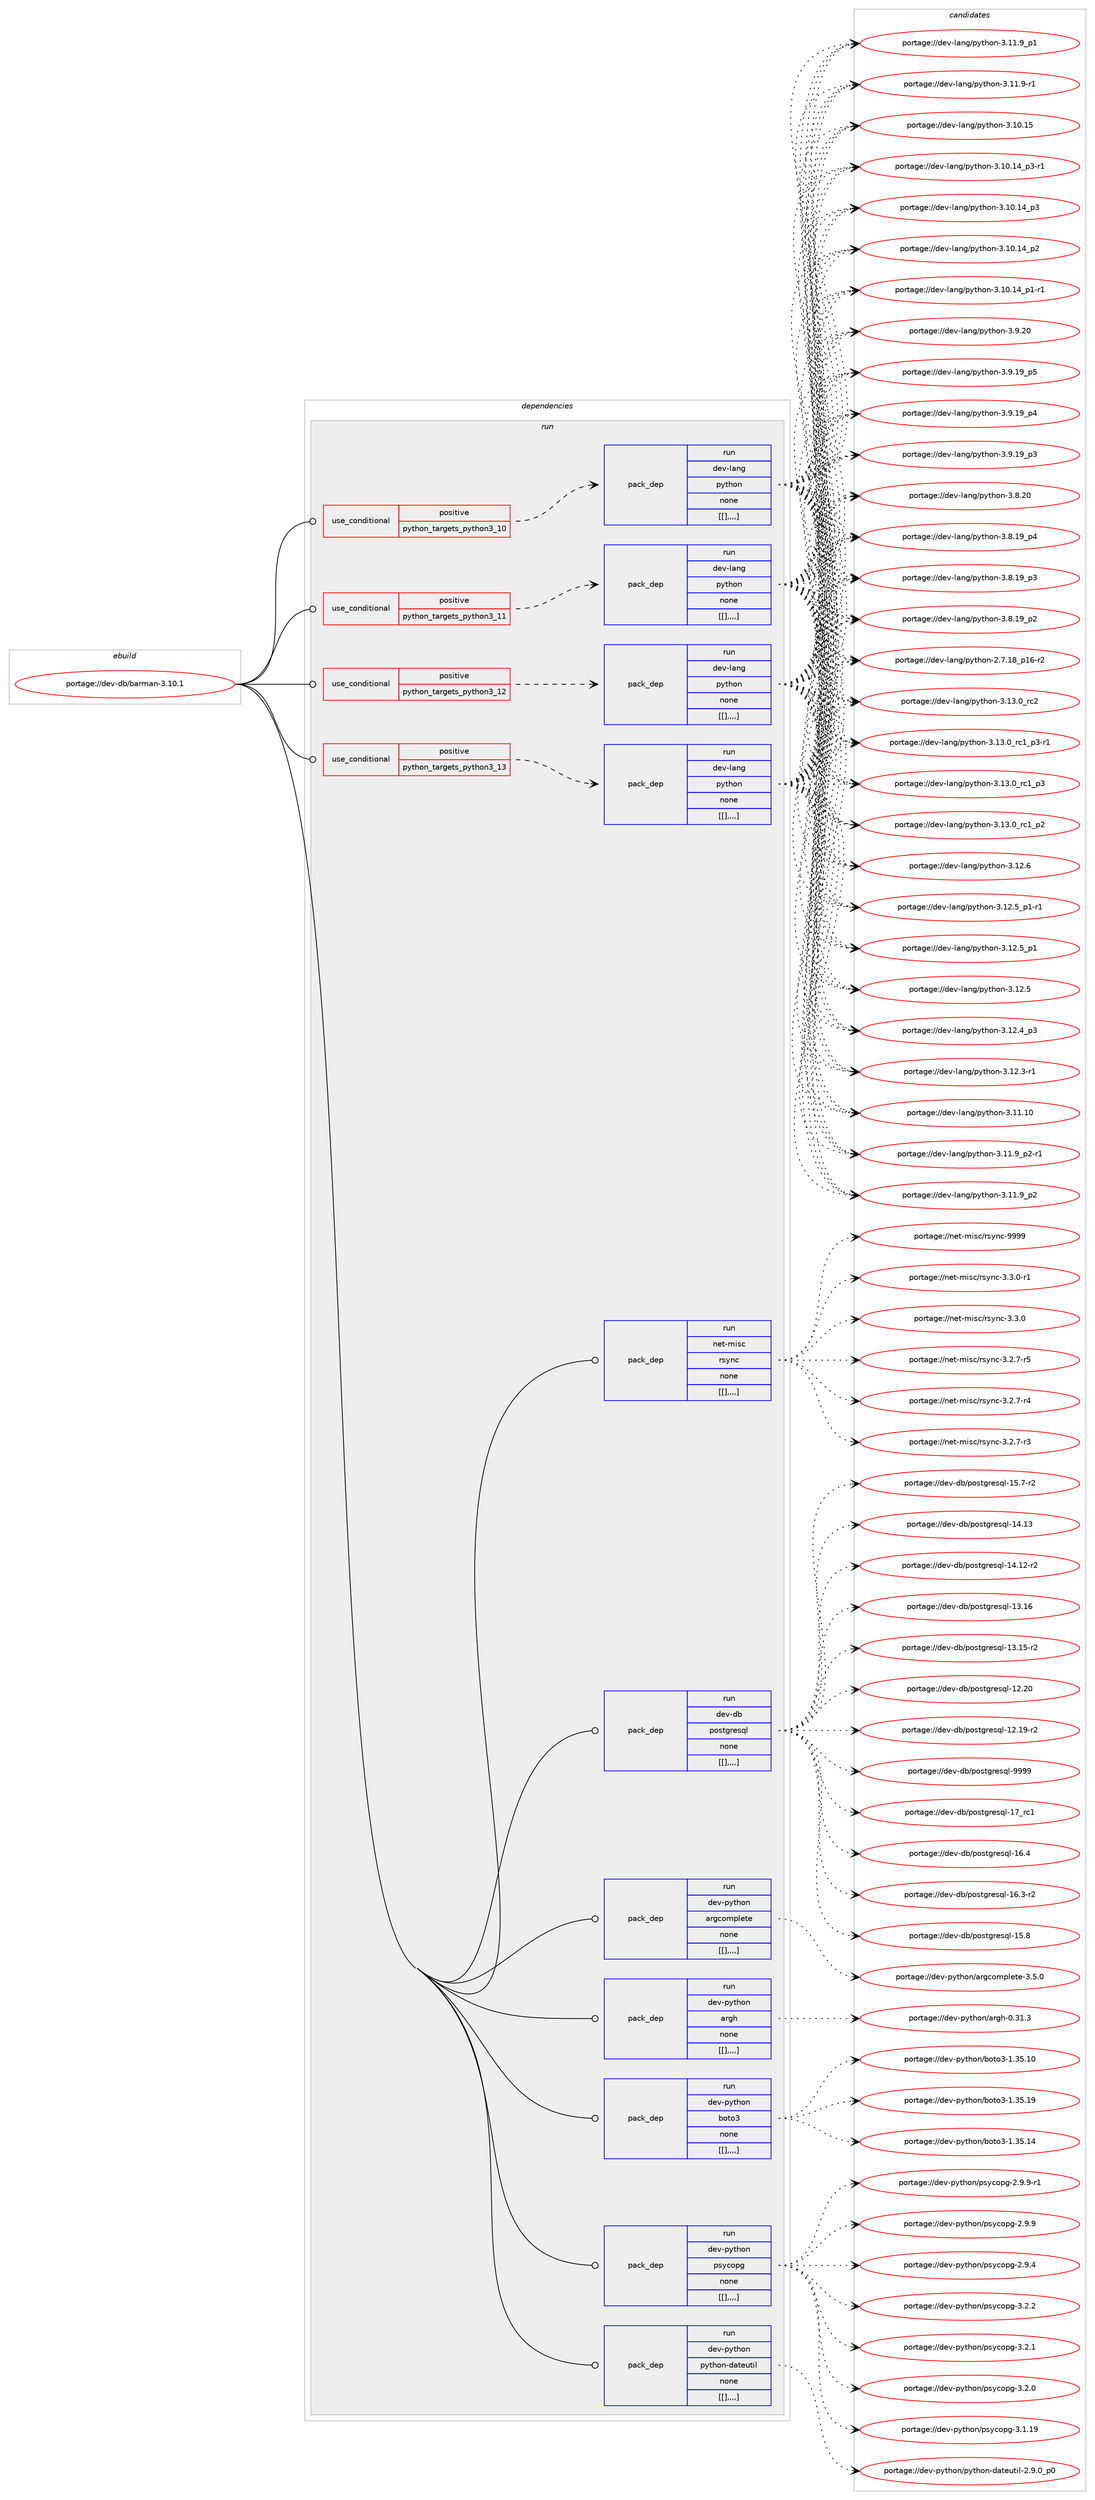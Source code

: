 digraph prolog {

# *************
# Graph options
# *************

newrank=true;
concentrate=true;
compound=true;
graph [rankdir=LR,fontname=Helvetica,fontsize=10,ranksep=1.5];#, ranksep=2.5, nodesep=0.2];
edge  [arrowhead=vee];
node  [fontname=Helvetica,fontsize=10];

# **********
# The ebuild
# **********

subgraph cluster_leftcol {
color=gray;
label=<<i>ebuild</i>>;
id [label="portage://dev-db/barman-3.10.1", color=red, width=4, href="../dev-db/barman-3.10.1.svg"];
}

# ****************
# The dependencies
# ****************

subgraph cluster_midcol {
color=gray;
label=<<i>dependencies</i>>;
subgraph cluster_compile {
fillcolor="#eeeeee";
style=filled;
label=<<i>compile</i>>;
}
subgraph cluster_compileandrun {
fillcolor="#eeeeee";
style=filled;
label=<<i>compile and run</i>>;
}
subgraph cluster_run {
fillcolor="#eeeeee";
style=filled;
label=<<i>run</i>>;
subgraph cond17174 {
dependency65631 [label=<<TABLE BORDER="0" CELLBORDER="1" CELLSPACING="0" CELLPADDING="4"><TR><TD ROWSPAN="3" CELLPADDING="10">use_conditional</TD></TR><TR><TD>positive</TD></TR><TR><TD>python_targets_python3_10</TD></TR></TABLE>>, shape=none, color=red];
subgraph pack47535 {
dependency65632 [label=<<TABLE BORDER="0" CELLBORDER="1" CELLSPACING="0" CELLPADDING="4" WIDTH="220"><TR><TD ROWSPAN="6" CELLPADDING="30">pack_dep</TD></TR><TR><TD WIDTH="110">run</TD></TR><TR><TD>dev-lang</TD></TR><TR><TD>python</TD></TR><TR><TD>none</TD></TR><TR><TD>[[],,,,]</TD></TR></TABLE>>, shape=none, color=blue];
}
dependency65631:e -> dependency65632:w [weight=20,style="dashed",arrowhead="vee"];
}
id:e -> dependency65631:w [weight=20,style="solid",arrowhead="odot"];
subgraph cond17175 {
dependency65633 [label=<<TABLE BORDER="0" CELLBORDER="1" CELLSPACING="0" CELLPADDING="4"><TR><TD ROWSPAN="3" CELLPADDING="10">use_conditional</TD></TR><TR><TD>positive</TD></TR><TR><TD>python_targets_python3_11</TD></TR></TABLE>>, shape=none, color=red];
subgraph pack47536 {
dependency65634 [label=<<TABLE BORDER="0" CELLBORDER="1" CELLSPACING="0" CELLPADDING="4" WIDTH="220"><TR><TD ROWSPAN="6" CELLPADDING="30">pack_dep</TD></TR><TR><TD WIDTH="110">run</TD></TR><TR><TD>dev-lang</TD></TR><TR><TD>python</TD></TR><TR><TD>none</TD></TR><TR><TD>[[],,,,]</TD></TR></TABLE>>, shape=none, color=blue];
}
dependency65633:e -> dependency65634:w [weight=20,style="dashed",arrowhead="vee"];
}
id:e -> dependency65633:w [weight=20,style="solid",arrowhead="odot"];
subgraph cond17176 {
dependency65635 [label=<<TABLE BORDER="0" CELLBORDER="1" CELLSPACING="0" CELLPADDING="4"><TR><TD ROWSPAN="3" CELLPADDING="10">use_conditional</TD></TR><TR><TD>positive</TD></TR><TR><TD>python_targets_python3_12</TD></TR></TABLE>>, shape=none, color=red];
subgraph pack47537 {
dependency65636 [label=<<TABLE BORDER="0" CELLBORDER="1" CELLSPACING="0" CELLPADDING="4" WIDTH="220"><TR><TD ROWSPAN="6" CELLPADDING="30">pack_dep</TD></TR><TR><TD WIDTH="110">run</TD></TR><TR><TD>dev-lang</TD></TR><TR><TD>python</TD></TR><TR><TD>none</TD></TR><TR><TD>[[],,,,]</TD></TR></TABLE>>, shape=none, color=blue];
}
dependency65635:e -> dependency65636:w [weight=20,style="dashed",arrowhead="vee"];
}
id:e -> dependency65635:w [weight=20,style="solid",arrowhead="odot"];
subgraph cond17177 {
dependency65637 [label=<<TABLE BORDER="0" CELLBORDER="1" CELLSPACING="0" CELLPADDING="4"><TR><TD ROWSPAN="3" CELLPADDING="10">use_conditional</TD></TR><TR><TD>positive</TD></TR><TR><TD>python_targets_python3_13</TD></TR></TABLE>>, shape=none, color=red];
subgraph pack47538 {
dependency65638 [label=<<TABLE BORDER="0" CELLBORDER="1" CELLSPACING="0" CELLPADDING="4" WIDTH="220"><TR><TD ROWSPAN="6" CELLPADDING="30">pack_dep</TD></TR><TR><TD WIDTH="110">run</TD></TR><TR><TD>dev-lang</TD></TR><TR><TD>python</TD></TR><TR><TD>none</TD></TR><TR><TD>[[],,,,]</TD></TR></TABLE>>, shape=none, color=blue];
}
dependency65637:e -> dependency65638:w [weight=20,style="dashed",arrowhead="vee"];
}
id:e -> dependency65637:w [weight=20,style="solid",arrowhead="odot"];
subgraph pack47539 {
dependency65639 [label=<<TABLE BORDER="0" CELLBORDER="1" CELLSPACING="0" CELLPADDING="4" WIDTH="220"><TR><TD ROWSPAN="6" CELLPADDING="30">pack_dep</TD></TR><TR><TD WIDTH="110">run</TD></TR><TR><TD>dev-db</TD></TR><TR><TD>postgresql</TD></TR><TR><TD>none</TD></TR><TR><TD>[[],,,,]</TD></TR></TABLE>>, shape=none, color=blue];
}
id:e -> dependency65639:w [weight=20,style="solid",arrowhead="odot"];
subgraph pack47540 {
dependency65640 [label=<<TABLE BORDER="0" CELLBORDER="1" CELLSPACING="0" CELLPADDING="4" WIDTH="220"><TR><TD ROWSPAN="6" CELLPADDING="30">pack_dep</TD></TR><TR><TD WIDTH="110">run</TD></TR><TR><TD>dev-python</TD></TR><TR><TD>argcomplete</TD></TR><TR><TD>none</TD></TR><TR><TD>[[],,,,]</TD></TR></TABLE>>, shape=none, color=blue];
}
id:e -> dependency65640:w [weight=20,style="solid",arrowhead="odot"];
subgraph pack47541 {
dependency65641 [label=<<TABLE BORDER="0" CELLBORDER="1" CELLSPACING="0" CELLPADDING="4" WIDTH="220"><TR><TD ROWSPAN="6" CELLPADDING="30">pack_dep</TD></TR><TR><TD WIDTH="110">run</TD></TR><TR><TD>dev-python</TD></TR><TR><TD>argh</TD></TR><TR><TD>none</TD></TR><TR><TD>[[],,,,]</TD></TR></TABLE>>, shape=none, color=blue];
}
id:e -> dependency65641:w [weight=20,style="solid",arrowhead="odot"];
subgraph pack47542 {
dependency65642 [label=<<TABLE BORDER="0" CELLBORDER="1" CELLSPACING="0" CELLPADDING="4" WIDTH="220"><TR><TD ROWSPAN="6" CELLPADDING="30">pack_dep</TD></TR><TR><TD WIDTH="110">run</TD></TR><TR><TD>dev-python</TD></TR><TR><TD>boto3</TD></TR><TR><TD>none</TD></TR><TR><TD>[[],,,,]</TD></TR></TABLE>>, shape=none, color=blue];
}
id:e -> dependency65642:w [weight=20,style="solid",arrowhead="odot"];
subgraph pack47543 {
dependency65643 [label=<<TABLE BORDER="0" CELLBORDER="1" CELLSPACING="0" CELLPADDING="4" WIDTH="220"><TR><TD ROWSPAN="6" CELLPADDING="30">pack_dep</TD></TR><TR><TD WIDTH="110">run</TD></TR><TR><TD>dev-python</TD></TR><TR><TD>psycopg</TD></TR><TR><TD>none</TD></TR><TR><TD>[[],,,,]</TD></TR></TABLE>>, shape=none, color=blue];
}
id:e -> dependency65643:w [weight=20,style="solid",arrowhead="odot"];
subgraph pack47544 {
dependency65644 [label=<<TABLE BORDER="0" CELLBORDER="1" CELLSPACING="0" CELLPADDING="4" WIDTH="220"><TR><TD ROWSPAN="6" CELLPADDING="30">pack_dep</TD></TR><TR><TD WIDTH="110">run</TD></TR><TR><TD>dev-python</TD></TR><TR><TD>python-dateutil</TD></TR><TR><TD>none</TD></TR><TR><TD>[[],,,,]</TD></TR></TABLE>>, shape=none, color=blue];
}
id:e -> dependency65644:w [weight=20,style="solid",arrowhead="odot"];
subgraph pack47545 {
dependency65645 [label=<<TABLE BORDER="0" CELLBORDER="1" CELLSPACING="0" CELLPADDING="4" WIDTH="220"><TR><TD ROWSPAN="6" CELLPADDING="30">pack_dep</TD></TR><TR><TD WIDTH="110">run</TD></TR><TR><TD>net-misc</TD></TR><TR><TD>rsync</TD></TR><TR><TD>none</TD></TR><TR><TD>[[],,,,]</TD></TR></TABLE>>, shape=none, color=blue];
}
id:e -> dependency65645:w [weight=20,style="solid",arrowhead="odot"];
}
}

# **************
# The candidates
# **************

subgraph cluster_choices {
rank=same;
color=gray;
label=<<i>candidates</i>>;

subgraph choice47535 {
color=black;
nodesep=1;
choice10010111845108971101034711212111610411111045514649514648951149950 [label="portage://dev-lang/python-3.13.0_rc2", color=red, width=4,href="../dev-lang/python-3.13.0_rc2.svg"];
choice1001011184510897110103471121211161041111104551464951464895114994995112514511449 [label="portage://dev-lang/python-3.13.0_rc1_p3-r1", color=red, width=4,href="../dev-lang/python-3.13.0_rc1_p3-r1.svg"];
choice100101118451089711010347112121116104111110455146495146489511499499511251 [label="portage://dev-lang/python-3.13.0_rc1_p3", color=red, width=4,href="../dev-lang/python-3.13.0_rc1_p3.svg"];
choice100101118451089711010347112121116104111110455146495146489511499499511250 [label="portage://dev-lang/python-3.13.0_rc1_p2", color=red, width=4,href="../dev-lang/python-3.13.0_rc1_p2.svg"];
choice10010111845108971101034711212111610411111045514649504654 [label="portage://dev-lang/python-3.12.6", color=red, width=4,href="../dev-lang/python-3.12.6.svg"];
choice1001011184510897110103471121211161041111104551464950465395112494511449 [label="portage://dev-lang/python-3.12.5_p1-r1", color=red, width=4,href="../dev-lang/python-3.12.5_p1-r1.svg"];
choice100101118451089711010347112121116104111110455146495046539511249 [label="portage://dev-lang/python-3.12.5_p1", color=red, width=4,href="../dev-lang/python-3.12.5_p1.svg"];
choice10010111845108971101034711212111610411111045514649504653 [label="portage://dev-lang/python-3.12.5", color=red, width=4,href="../dev-lang/python-3.12.5.svg"];
choice100101118451089711010347112121116104111110455146495046529511251 [label="portage://dev-lang/python-3.12.4_p3", color=red, width=4,href="../dev-lang/python-3.12.4_p3.svg"];
choice100101118451089711010347112121116104111110455146495046514511449 [label="portage://dev-lang/python-3.12.3-r1", color=red, width=4,href="../dev-lang/python-3.12.3-r1.svg"];
choice1001011184510897110103471121211161041111104551464949464948 [label="portage://dev-lang/python-3.11.10", color=red, width=4,href="../dev-lang/python-3.11.10.svg"];
choice1001011184510897110103471121211161041111104551464949465795112504511449 [label="portage://dev-lang/python-3.11.9_p2-r1", color=red, width=4,href="../dev-lang/python-3.11.9_p2-r1.svg"];
choice100101118451089711010347112121116104111110455146494946579511250 [label="portage://dev-lang/python-3.11.9_p2", color=red, width=4,href="../dev-lang/python-3.11.9_p2.svg"];
choice100101118451089711010347112121116104111110455146494946579511249 [label="portage://dev-lang/python-3.11.9_p1", color=red, width=4,href="../dev-lang/python-3.11.9_p1.svg"];
choice100101118451089711010347112121116104111110455146494946574511449 [label="portage://dev-lang/python-3.11.9-r1", color=red, width=4,href="../dev-lang/python-3.11.9-r1.svg"];
choice1001011184510897110103471121211161041111104551464948464953 [label="portage://dev-lang/python-3.10.15", color=red, width=4,href="../dev-lang/python-3.10.15.svg"];
choice100101118451089711010347112121116104111110455146494846495295112514511449 [label="portage://dev-lang/python-3.10.14_p3-r1", color=red, width=4,href="../dev-lang/python-3.10.14_p3-r1.svg"];
choice10010111845108971101034711212111610411111045514649484649529511251 [label="portage://dev-lang/python-3.10.14_p3", color=red, width=4,href="../dev-lang/python-3.10.14_p3.svg"];
choice10010111845108971101034711212111610411111045514649484649529511250 [label="portage://dev-lang/python-3.10.14_p2", color=red, width=4,href="../dev-lang/python-3.10.14_p2.svg"];
choice100101118451089711010347112121116104111110455146494846495295112494511449 [label="portage://dev-lang/python-3.10.14_p1-r1", color=red, width=4,href="../dev-lang/python-3.10.14_p1-r1.svg"];
choice10010111845108971101034711212111610411111045514657465048 [label="portage://dev-lang/python-3.9.20", color=red, width=4,href="../dev-lang/python-3.9.20.svg"];
choice100101118451089711010347112121116104111110455146574649579511253 [label="portage://dev-lang/python-3.9.19_p5", color=red, width=4,href="../dev-lang/python-3.9.19_p5.svg"];
choice100101118451089711010347112121116104111110455146574649579511252 [label="portage://dev-lang/python-3.9.19_p4", color=red, width=4,href="../dev-lang/python-3.9.19_p4.svg"];
choice100101118451089711010347112121116104111110455146574649579511251 [label="portage://dev-lang/python-3.9.19_p3", color=red, width=4,href="../dev-lang/python-3.9.19_p3.svg"];
choice10010111845108971101034711212111610411111045514656465048 [label="portage://dev-lang/python-3.8.20", color=red, width=4,href="../dev-lang/python-3.8.20.svg"];
choice100101118451089711010347112121116104111110455146564649579511252 [label="portage://dev-lang/python-3.8.19_p4", color=red, width=4,href="../dev-lang/python-3.8.19_p4.svg"];
choice100101118451089711010347112121116104111110455146564649579511251 [label="portage://dev-lang/python-3.8.19_p3", color=red, width=4,href="../dev-lang/python-3.8.19_p3.svg"];
choice100101118451089711010347112121116104111110455146564649579511250 [label="portage://dev-lang/python-3.8.19_p2", color=red, width=4,href="../dev-lang/python-3.8.19_p2.svg"];
choice100101118451089711010347112121116104111110455046554649569511249544511450 [label="portage://dev-lang/python-2.7.18_p16-r2", color=red, width=4,href="../dev-lang/python-2.7.18_p16-r2.svg"];
dependency65632:e -> choice10010111845108971101034711212111610411111045514649514648951149950:w [style=dotted,weight="100"];
dependency65632:e -> choice1001011184510897110103471121211161041111104551464951464895114994995112514511449:w [style=dotted,weight="100"];
dependency65632:e -> choice100101118451089711010347112121116104111110455146495146489511499499511251:w [style=dotted,weight="100"];
dependency65632:e -> choice100101118451089711010347112121116104111110455146495146489511499499511250:w [style=dotted,weight="100"];
dependency65632:e -> choice10010111845108971101034711212111610411111045514649504654:w [style=dotted,weight="100"];
dependency65632:e -> choice1001011184510897110103471121211161041111104551464950465395112494511449:w [style=dotted,weight="100"];
dependency65632:e -> choice100101118451089711010347112121116104111110455146495046539511249:w [style=dotted,weight="100"];
dependency65632:e -> choice10010111845108971101034711212111610411111045514649504653:w [style=dotted,weight="100"];
dependency65632:e -> choice100101118451089711010347112121116104111110455146495046529511251:w [style=dotted,weight="100"];
dependency65632:e -> choice100101118451089711010347112121116104111110455146495046514511449:w [style=dotted,weight="100"];
dependency65632:e -> choice1001011184510897110103471121211161041111104551464949464948:w [style=dotted,weight="100"];
dependency65632:e -> choice1001011184510897110103471121211161041111104551464949465795112504511449:w [style=dotted,weight="100"];
dependency65632:e -> choice100101118451089711010347112121116104111110455146494946579511250:w [style=dotted,weight="100"];
dependency65632:e -> choice100101118451089711010347112121116104111110455146494946579511249:w [style=dotted,weight="100"];
dependency65632:e -> choice100101118451089711010347112121116104111110455146494946574511449:w [style=dotted,weight="100"];
dependency65632:e -> choice1001011184510897110103471121211161041111104551464948464953:w [style=dotted,weight="100"];
dependency65632:e -> choice100101118451089711010347112121116104111110455146494846495295112514511449:w [style=dotted,weight="100"];
dependency65632:e -> choice10010111845108971101034711212111610411111045514649484649529511251:w [style=dotted,weight="100"];
dependency65632:e -> choice10010111845108971101034711212111610411111045514649484649529511250:w [style=dotted,weight="100"];
dependency65632:e -> choice100101118451089711010347112121116104111110455146494846495295112494511449:w [style=dotted,weight="100"];
dependency65632:e -> choice10010111845108971101034711212111610411111045514657465048:w [style=dotted,weight="100"];
dependency65632:e -> choice100101118451089711010347112121116104111110455146574649579511253:w [style=dotted,weight="100"];
dependency65632:e -> choice100101118451089711010347112121116104111110455146574649579511252:w [style=dotted,weight="100"];
dependency65632:e -> choice100101118451089711010347112121116104111110455146574649579511251:w [style=dotted,weight="100"];
dependency65632:e -> choice10010111845108971101034711212111610411111045514656465048:w [style=dotted,weight="100"];
dependency65632:e -> choice100101118451089711010347112121116104111110455146564649579511252:w [style=dotted,weight="100"];
dependency65632:e -> choice100101118451089711010347112121116104111110455146564649579511251:w [style=dotted,weight="100"];
dependency65632:e -> choice100101118451089711010347112121116104111110455146564649579511250:w [style=dotted,weight="100"];
dependency65632:e -> choice100101118451089711010347112121116104111110455046554649569511249544511450:w [style=dotted,weight="100"];
}
subgraph choice47536 {
color=black;
nodesep=1;
choice10010111845108971101034711212111610411111045514649514648951149950 [label="portage://dev-lang/python-3.13.0_rc2", color=red, width=4,href="../dev-lang/python-3.13.0_rc2.svg"];
choice1001011184510897110103471121211161041111104551464951464895114994995112514511449 [label="portage://dev-lang/python-3.13.0_rc1_p3-r1", color=red, width=4,href="../dev-lang/python-3.13.0_rc1_p3-r1.svg"];
choice100101118451089711010347112121116104111110455146495146489511499499511251 [label="portage://dev-lang/python-3.13.0_rc1_p3", color=red, width=4,href="../dev-lang/python-3.13.0_rc1_p3.svg"];
choice100101118451089711010347112121116104111110455146495146489511499499511250 [label="portage://dev-lang/python-3.13.0_rc1_p2", color=red, width=4,href="../dev-lang/python-3.13.0_rc1_p2.svg"];
choice10010111845108971101034711212111610411111045514649504654 [label="portage://dev-lang/python-3.12.6", color=red, width=4,href="../dev-lang/python-3.12.6.svg"];
choice1001011184510897110103471121211161041111104551464950465395112494511449 [label="portage://dev-lang/python-3.12.5_p1-r1", color=red, width=4,href="../dev-lang/python-3.12.5_p1-r1.svg"];
choice100101118451089711010347112121116104111110455146495046539511249 [label="portage://dev-lang/python-3.12.5_p1", color=red, width=4,href="../dev-lang/python-3.12.5_p1.svg"];
choice10010111845108971101034711212111610411111045514649504653 [label="portage://dev-lang/python-3.12.5", color=red, width=4,href="../dev-lang/python-3.12.5.svg"];
choice100101118451089711010347112121116104111110455146495046529511251 [label="portage://dev-lang/python-3.12.4_p3", color=red, width=4,href="../dev-lang/python-3.12.4_p3.svg"];
choice100101118451089711010347112121116104111110455146495046514511449 [label="portage://dev-lang/python-3.12.3-r1", color=red, width=4,href="../dev-lang/python-3.12.3-r1.svg"];
choice1001011184510897110103471121211161041111104551464949464948 [label="portage://dev-lang/python-3.11.10", color=red, width=4,href="../dev-lang/python-3.11.10.svg"];
choice1001011184510897110103471121211161041111104551464949465795112504511449 [label="portage://dev-lang/python-3.11.9_p2-r1", color=red, width=4,href="../dev-lang/python-3.11.9_p2-r1.svg"];
choice100101118451089711010347112121116104111110455146494946579511250 [label="portage://dev-lang/python-3.11.9_p2", color=red, width=4,href="../dev-lang/python-3.11.9_p2.svg"];
choice100101118451089711010347112121116104111110455146494946579511249 [label="portage://dev-lang/python-3.11.9_p1", color=red, width=4,href="../dev-lang/python-3.11.9_p1.svg"];
choice100101118451089711010347112121116104111110455146494946574511449 [label="portage://dev-lang/python-3.11.9-r1", color=red, width=4,href="../dev-lang/python-3.11.9-r1.svg"];
choice1001011184510897110103471121211161041111104551464948464953 [label="portage://dev-lang/python-3.10.15", color=red, width=4,href="../dev-lang/python-3.10.15.svg"];
choice100101118451089711010347112121116104111110455146494846495295112514511449 [label="portage://dev-lang/python-3.10.14_p3-r1", color=red, width=4,href="../dev-lang/python-3.10.14_p3-r1.svg"];
choice10010111845108971101034711212111610411111045514649484649529511251 [label="portage://dev-lang/python-3.10.14_p3", color=red, width=4,href="../dev-lang/python-3.10.14_p3.svg"];
choice10010111845108971101034711212111610411111045514649484649529511250 [label="portage://dev-lang/python-3.10.14_p2", color=red, width=4,href="../dev-lang/python-3.10.14_p2.svg"];
choice100101118451089711010347112121116104111110455146494846495295112494511449 [label="portage://dev-lang/python-3.10.14_p1-r1", color=red, width=4,href="../dev-lang/python-3.10.14_p1-r1.svg"];
choice10010111845108971101034711212111610411111045514657465048 [label="portage://dev-lang/python-3.9.20", color=red, width=4,href="../dev-lang/python-3.9.20.svg"];
choice100101118451089711010347112121116104111110455146574649579511253 [label="portage://dev-lang/python-3.9.19_p5", color=red, width=4,href="../dev-lang/python-3.9.19_p5.svg"];
choice100101118451089711010347112121116104111110455146574649579511252 [label="portage://dev-lang/python-3.9.19_p4", color=red, width=4,href="../dev-lang/python-3.9.19_p4.svg"];
choice100101118451089711010347112121116104111110455146574649579511251 [label="portage://dev-lang/python-3.9.19_p3", color=red, width=4,href="../dev-lang/python-3.9.19_p3.svg"];
choice10010111845108971101034711212111610411111045514656465048 [label="portage://dev-lang/python-3.8.20", color=red, width=4,href="../dev-lang/python-3.8.20.svg"];
choice100101118451089711010347112121116104111110455146564649579511252 [label="portage://dev-lang/python-3.8.19_p4", color=red, width=4,href="../dev-lang/python-3.8.19_p4.svg"];
choice100101118451089711010347112121116104111110455146564649579511251 [label="portage://dev-lang/python-3.8.19_p3", color=red, width=4,href="../dev-lang/python-3.8.19_p3.svg"];
choice100101118451089711010347112121116104111110455146564649579511250 [label="portage://dev-lang/python-3.8.19_p2", color=red, width=4,href="../dev-lang/python-3.8.19_p2.svg"];
choice100101118451089711010347112121116104111110455046554649569511249544511450 [label="portage://dev-lang/python-2.7.18_p16-r2", color=red, width=4,href="../dev-lang/python-2.7.18_p16-r2.svg"];
dependency65634:e -> choice10010111845108971101034711212111610411111045514649514648951149950:w [style=dotted,weight="100"];
dependency65634:e -> choice1001011184510897110103471121211161041111104551464951464895114994995112514511449:w [style=dotted,weight="100"];
dependency65634:e -> choice100101118451089711010347112121116104111110455146495146489511499499511251:w [style=dotted,weight="100"];
dependency65634:e -> choice100101118451089711010347112121116104111110455146495146489511499499511250:w [style=dotted,weight="100"];
dependency65634:e -> choice10010111845108971101034711212111610411111045514649504654:w [style=dotted,weight="100"];
dependency65634:e -> choice1001011184510897110103471121211161041111104551464950465395112494511449:w [style=dotted,weight="100"];
dependency65634:e -> choice100101118451089711010347112121116104111110455146495046539511249:w [style=dotted,weight="100"];
dependency65634:e -> choice10010111845108971101034711212111610411111045514649504653:w [style=dotted,weight="100"];
dependency65634:e -> choice100101118451089711010347112121116104111110455146495046529511251:w [style=dotted,weight="100"];
dependency65634:e -> choice100101118451089711010347112121116104111110455146495046514511449:w [style=dotted,weight="100"];
dependency65634:e -> choice1001011184510897110103471121211161041111104551464949464948:w [style=dotted,weight="100"];
dependency65634:e -> choice1001011184510897110103471121211161041111104551464949465795112504511449:w [style=dotted,weight="100"];
dependency65634:e -> choice100101118451089711010347112121116104111110455146494946579511250:w [style=dotted,weight="100"];
dependency65634:e -> choice100101118451089711010347112121116104111110455146494946579511249:w [style=dotted,weight="100"];
dependency65634:e -> choice100101118451089711010347112121116104111110455146494946574511449:w [style=dotted,weight="100"];
dependency65634:e -> choice1001011184510897110103471121211161041111104551464948464953:w [style=dotted,weight="100"];
dependency65634:e -> choice100101118451089711010347112121116104111110455146494846495295112514511449:w [style=dotted,weight="100"];
dependency65634:e -> choice10010111845108971101034711212111610411111045514649484649529511251:w [style=dotted,weight="100"];
dependency65634:e -> choice10010111845108971101034711212111610411111045514649484649529511250:w [style=dotted,weight="100"];
dependency65634:e -> choice100101118451089711010347112121116104111110455146494846495295112494511449:w [style=dotted,weight="100"];
dependency65634:e -> choice10010111845108971101034711212111610411111045514657465048:w [style=dotted,weight="100"];
dependency65634:e -> choice100101118451089711010347112121116104111110455146574649579511253:w [style=dotted,weight="100"];
dependency65634:e -> choice100101118451089711010347112121116104111110455146574649579511252:w [style=dotted,weight="100"];
dependency65634:e -> choice100101118451089711010347112121116104111110455146574649579511251:w [style=dotted,weight="100"];
dependency65634:e -> choice10010111845108971101034711212111610411111045514656465048:w [style=dotted,weight="100"];
dependency65634:e -> choice100101118451089711010347112121116104111110455146564649579511252:w [style=dotted,weight="100"];
dependency65634:e -> choice100101118451089711010347112121116104111110455146564649579511251:w [style=dotted,weight="100"];
dependency65634:e -> choice100101118451089711010347112121116104111110455146564649579511250:w [style=dotted,weight="100"];
dependency65634:e -> choice100101118451089711010347112121116104111110455046554649569511249544511450:w [style=dotted,weight="100"];
}
subgraph choice47537 {
color=black;
nodesep=1;
choice10010111845108971101034711212111610411111045514649514648951149950 [label="portage://dev-lang/python-3.13.0_rc2", color=red, width=4,href="../dev-lang/python-3.13.0_rc2.svg"];
choice1001011184510897110103471121211161041111104551464951464895114994995112514511449 [label="portage://dev-lang/python-3.13.0_rc1_p3-r1", color=red, width=4,href="../dev-lang/python-3.13.0_rc1_p3-r1.svg"];
choice100101118451089711010347112121116104111110455146495146489511499499511251 [label="portage://dev-lang/python-3.13.0_rc1_p3", color=red, width=4,href="../dev-lang/python-3.13.0_rc1_p3.svg"];
choice100101118451089711010347112121116104111110455146495146489511499499511250 [label="portage://dev-lang/python-3.13.0_rc1_p2", color=red, width=4,href="../dev-lang/python-3.13.0_rc1_p2.svg"];
choice10010111845108971101034711212111610411111045514649504654 [label="portage://dev-lang/python-3.12.6", color=red, width=4,href="../dev-lang/python-3.12.6.svg"];
choice1001011184510897110103471121211161041111104551464950465395112494511449 [label="portage://dev-lang/python-3.12.5_p1-r1", color=red, width=4,href="../dev-lang/python-3.12.5_p1-r1.svg"];
choice100101118451089711010347112121116104111110455146495046539511249 [label="portage://dev-lang/python-3.12.5_p1", color=red, width=4,href="../dev-lang/python-3.12.5_p1.svg"];
choice10010111845108971101034711212111610411111045514649504653 [label="portage://dev-lang/python-3.12.5", color=red, width=4,href="../dev-lang/python-3.12.5.svg"];
choice100101118451089711010347112121116104111110455146495046529511251 [label="portage://dev-lang/python-3.12.4_p3", color=red, width=4,href="../dev-lang/python-3.12.4_p3.svg"];
choice100101118451089711010347112121116104111110455146495046514511449 [label="portage://dev-lang/python-3.12.3-r1", color=red, width=4,href="../dev-lang/python-3.12.3-r1.svg"];
choice1001011184510897110103471121211161041111104551464949464948 [label="portage://dev-lang/python-3.11.10", color=red, width=4,href="../dev-lang/python-3.11.10.svg"];
choice1001011184510897110103471121211161041111104551464949465795112504511449 [label="portage://dev-lang/python-3.11.9_p2-r1", color=red, width=4,href="../dev-lang/python-3.11.9_p2-r1.svg"];
choice100101118451089711010347112121116104111110455146494946579511250 [label="portage://dev-lang/python-3.11.9_p2", color=red, width=4,href="../dev-lang/python-3.11.9_p2.svg"];
choice100101118451089711010347112121116104111110455146494946579511249 [label="portage://dev-lang/python-3.11.9_p1", color=red, width=4,href="../dev-lang/python-3.11.9_p1.svg"];
choice100101118451089711010347112121116104111110455146494946574511449 [label="portage://dev-lang/python-3.11.9-r1", color=red, width=4,href="../dev-lang/python-3.11.9-r1.svg"];
choice1001011184510897110103471121211161041111104551464948464953 [label="portage://dev-lang/python-3.10.15", color=red, width=4,href="../dev-lang/python-3.10.15.svg"];
choice100101118451089711010347112121116104111110455146494846495295112514511449 [label="portage://dev-lang/python-3.10.14_p3-r1", color=red, width=4,href="../dev-lang/python-3.10.14_p3-r1.svg"];
choice10010111845108971101034711212111610411111045514649484649529511251 [label="portage://dev-lang/python-3.10.14_p3", color=red, width=4,href="../dev-lang/python-3.10.14_p3.svg"];
choice10010111845108971101034711212111610411111045514649484649529511250 [label="portage://dev-lang/python-3.10.14_p2", color=red, width=4,href="../dev-lang/python-3.10.14_p2.svg"];
choice100101118451089711010347112121116104111110455146494846495295112494511449 [label="portage://dev-lang/python-3.10.14_p1-r1", color=red, width=4,href="../dev-lang/python-3.10.14_p1-r1.svg"];
choice10010111845108971101034711212111610411111045514657465048 [label="portage://dev-lang/python-3.9.20", color=red, width=4,href="../dev-lang/python-3.9.20.svg"];
choice100101118451089711010347112121116104111110455146574649579511253 [label="portage://dev-lang/python-3.9.19_p5", color=red, width=4,href="../dev-lang/python-3.9.19_p5.svg"];
choice100101118451089711010347112121116104111110455146574649579511252 [label="portage://dev-lang/python-3.9.19_p4", color=red, width=4,href="../dev-lang/python-3.9.19_p4.svg"];
choice100101118451089711010347112121116104111110455146574649579511251 [label="portage://dev-lang/python-3.9.19_p3", color=red, width=4,href="../dev-lang/python-3.9.19_p3.svg"];
choice10010111845108971101034711212111610411111045514656465048 [label="portage://dev-lang/python-3.8.20", color=red, width=4,href="../dev-lang/python-3.8.20.svg"];
choice100101118451089711010347112121116104111110455146564649579511252 [label="portage://dev-lang/python-3.8.19_p4", color=red, width=4,href="../dev-lang/python-3.8.19_p4.svg"];
choice100101118451089711010347112121116104111110455146564649579511251 [label="portage://dev-lang/python-3.8.19_p3", color=red, width=4,href="../dev-lang/python-3.8.19_p3.svg"];
choice100101118451089711010347112121116104111110455146564649579511250 [label="portage://dev-lang/python-3.8.19_p2", color=red, width=4,href="../dev-lang/python-3.8.19_p2.svg"];
choice100101118451089711010347112121116104111110455046554649569511249544511450 [label="portage://dev-lang/python-2.7.18_p16-r2", color=red, width=4,href="../dev-lang/python-2.7.18_p16-r2.svg"];
dependency65636:e -> choice10010111845108971101034711212111610411111045514649514648951149950:w [style=dotted,weight="100"];
dependency65636:e -> choice1001011184510897110103471121211161041111104551464951464895114994995112514511449:w [style=dotted,weight="100"];
dependency65636:e -> choice100101118451089711010347112121116104111110455146495146489511499499511251:w [style=dotted,weight="100"];
dependency65636:e -> choice100101118451089711010347112121116104111110455146495146489511499499511250:w [style=dotted,weight="100"];
dependency65636:e -> choice10010111845108971101034711212111610411111045514649504654:w [style=dotted,weight="100"];
dependency65636:e -> choice1001011184510897110103471121211161041111104551464950465395112494511449:w [style=dotted,weight="100"];
dependency65636:e -> choice100101118451089711010347112121116104111110455146495046539511249:w [style=dotted,weight="100"];
dependency65636:e -> choice10010111845108971101034711212111610411111045514649504653:w [style=dotted,weight="100"];
dependency65636:e -> choice100101118451089711010347112121116104111110455146495046529511251:w [style=dotted,weight="100"];
dependency65636:e -> choice100101118451089711010347112121116104111110455146495046514511449:w [style=dotted,weight="100"];
dependency65636:e -> choice1001011184510897110103471121211161041111104551464949464948:w [style=dotted,weight="100"];
dependency65636:e -> choice1001011184510897110103471121211161041111104551464949465795112504511449:w [style=dotted,weight="100"];
dependency65636:e -> choice100101118451089711010347112121116104111110455146494946579511250:w [style=dotted,weight="100"];
dependency65636:e -> choice100101118451089711010347112121116104111110455146494946579511249:w [style=dotted,weight="100"];
dependency65636:e -> choice100101118451089711010347112121116104111110455146494946574511449:w [style=dotted,weight="100"];
dependency65636:e -> choice1001011184510897110103471121211161041111104551464948464953:w [style=dotted,weight="100"];
dependency65636:e -> choice100101118451089711010347112121116104111110455146494846495295112514511449:w [style=dotted,weight="100"];
dependency65636:e -> choice10010111845108971101034711212111610411111045514649484649529511251:w [style=dotted,weight="100"];
dependency65636:e -> choice10010111845108971101034711212111610411111045514649484649529511250:w [style=dotted,weight="100"];
dependency65636:e -> choice100101118451089711010347112121116104111110455146494846495295112494511449:w [style=dotted,weight="100"];
dependency65636:e -> choice10010111845108971101034711212111610411111045514657465048:w [style=dotted,weight="100"];
dependency65636:e -> choice100101118451089711010347112121116104111110455146574649579511253:w [style=dotted,weight="100"];
dependency65636:e -> choice100101118451089711010347112121116104111110455146574649579511252:w [style=dotted,weight="100"];
dependency65636:e -> choice100101118451089711010347112121116104111110455146574649579511251:w [style=dotted,weight="100"];
dependency65636:e -> choice10010111845108971101034711212111610411111045514656465048:w [style=dotted,weight="100"];
dependency65636:e -> choice100101118451089711010347112121116104111110455146564649579511252:w [style=dotted,weight="100"];
dependency65636:e -> choice100101118451089711010347112121116104111110455146564649579511251:w [style=dotted,weight="100"];
dependency65636:e -> choice100101118451089711010347112121116104111110455146564649579511250:w [style=dotted,weight="100"];
dependency65636:e -> choice100101118451089711010347112121116104111110455046554649569511249544511450:w [style=dotted,weight="100"];
}
subgraph choice47538 {
color=black;
nodesep=1;
choice10010111845108971101034711212111610411111045514649514648951149950 [label="portage://dev-lang/python-3.13.0_rc2", color=red, width=4,href="../dev-lang/python-3.13.0_rc2.svg"];
choice1001011184510897110103471121211161041111104551464951464895114994995112514511449 [label="portage://dev-lang/python-3.13.0_rc1_p3-r1", color=red, width=4,href="../dev-lang/python-3.13.0_rc1_p3-r1.svg"];
choice100101118451089711010347112121116104111110455146495146489511499499511251 [label="portage://dev-lang/python-3.13.0_rc1_p3", color=red, width=4,href="../dev-lang/python-3.13.0_rc1_p3.svg"];
choice100101118451089711010347112121116104111110455146495146489511499499511250 [label="portage://dev-lang/python-3.13.0_rc1_p2", color=red, width=4,href="../dev-lang/python-3.13.0_rc1_p2.svg"];
choice10010111845108971101034711212111610411111045514649504654 [label="portage://dev-lang/python-3.12.6", color=red, width=4,href="../dev-lang/python-3.12.6.svg"];
choice1001011184510897110103471121211161041111104551464950465395112494511449 [label="portage://dev-lang/python-3.12.5_p1-r1", color=red, width=4,href="../dev-lang/python-3.12.5_p1-r1.svg"];
choice100101118451089711010347112121116104111110455146495046539511249 [label="portage://dev-lang/python-3.12.5_p1", color=red, width=4,href="../dev-lang/python-3.12.5_p1.svg"];
choice10010111845108971101034711212111610411111045514649504653 [label="portage://dev-lang/python-3.12.5", color=red, width=4,href="../dev-lang/python-3.12.5.svg"];
choice100101118451089711010347112121116104111110455146495046529511251 [label="portage://dev-lang/python-3.12.4_p3", color=red, width=4,href="../dev-lang/python-3.12.4_p3.svg"];
choice100101118451089711010347112121116104111110455146495046514511449 [label="portage://dev-lang/python-3.12.3-r1", color=red, width=4,href="../dev-lang/python-3.12.3-r1.svg"];
choice1001011184510897110103471121211161041111104551464949464948 [label="portage://dev-lang/python-3.11.10", color=red, width=4,href="../dev-lang/python-3.11.10.svg"];
choice1001011184510897110103471121211161041111104551464949465795112504511449 [label="portage://dev-lang/python-3.11.9_p2-r1", color=red, width=4,href="../dev-lang/python-3.11.9_p2-r1.svg"];
choice100101118451089711010347112121116104111110455146494946579511250 [label="portage://dev-lang/python-3.11.9_p2", color=red, width=4,href="../dev-lang/python-3.11.9_p2.svg"];
choice100101118451089711010347112121116104111110455146494946579511249 [label="portage://dev-lang/python-3.11.9_p1", color=red, width=4,href="../dev-lang/python-3.11.9_p1.svg"];
choice100101118451089711010347112121116104111110455146494946574511449 [label="portage://dev-lang/python-3.11.9-r1", color=red, width=4,href="../dev-lang/python-3.11.9-r1.svg"];
choice1001011184510897110103471121211161041111104551464948464953 [label="portage://dev-lang/python-3.10.15", color=red, width=4,href="../dev-lang/python-3.10.15.svg"];
choice100101118451089711010347112121116104111110455146494846495295112514511449 [label="portage://dev-lang/python-3.10.14_p3-r1", color=red, width=4,href="../dev-lang/python-3.10.14_p3-r1.svg"];
choice10010111845108971101034711212111610411111045514649484649529511251 [label="portage://dev-lang/python-3.10.14_p3", color=red, width=4,href="../dev-lang/python-3.10.14_p3.svg"];
choice10010111845108971101034711212111610411111045514649484649529511250 [label="portage://dev-lang/python-3.10.14_p2", color=red, width=4,href="../dev-lang/python-3.10.14_p2.svg"];
choice100101118451089711010347112121116104111110455146494846495295112494511449 [label="portage://dev-lang/python-3.10.14_p1-r1", color=red, width=4,href="../dev-lang/python-3.10.14_p1-r1.svg"];
choice10010111845108971101034711212111610411111045514657465048 [label="portage://dev-lang/python-3.9.20", color=red, width=4,href="../dev-lang/python-3.9.20.svg"];
choice100101118451089711010347112121116104111110455146574649579511253 [label="portage://dev-lang/python-3.9.19_p5", color=red, width=4,href="../dev-lang/python-3.9.19_p5.svg"];
choice100101118451089711010347112121116104111110455146574649579511252 [label="portage://dev-lang/python-3.9.19_p4", color=red, width=4,href="../dev-lang/python-3.9.19_p4.svg"];
choice100101118451089711010347112121116104111110455146574649579511251 [label="portage://dev-lang/python-3.9.19_p3", color=red, width=4,href="../dev-lang/python-3.9.19_p3.svg"];
choice10010111845108971101034711212111610411111045514656465048 [label="portage://dev-lang/python-3.8.20", color=red, width=4,href="../dev-lang/python-3.8.20.svg"];
choice100101118451089711010347112121116104111110455146564649579511252 [label="portage://dev-lang/python-3.8.19_p4", color=red, width=4,href="../dev-lang/python-3.8.19_p4.svg"];
choice100101118451089711010347112121116104111110455146564649579511251 [label="portage://dev-lang/python-3.8.19_p3", color=red, width=4,href="../dev-lang/python-3.8.19_p3.svg"];
choice100101118451089711010347112121116104111110455146564649579511250 [label="portage://dev-lang/python-3.8.19_p2", color=red, width=4,href="../dev-lang/python-3.8.19_p2.svg"];
choice100101118451089711010347112121116104111110455046554649569511249544511450 [label="portage://dev-lang/python-2.7.18_p16-r2", color=red, width=4,href="../dev-lang/python-2.7.18_p16-r2.svg"];
dependency65638:e -> choice10010111845108971101034711212111610411111045514649514648951149950:w [style=dotted,weight="100"];
dependency65638:e -> choice1001011184510897110103471121211161041111104551464951464895114994995112514511449:w [style=dotted,weight="100"];
dependency65638:e -> choice100101118451089711010347112121116104111110455146495146489511499499511251:w [style=dotted,weight="100"];
dependency65638:e -> choice100101118451089711010347112121116104111110455146495146489511499499511250:w [style=dotted,weight="100"];
dependency65638:e -> choice10010111845108971101034711212111610411111045514649504654:w [style=dotted,weight="100"];
dependency65638:e -> choice1001011184510897110103471121211161041111104551464950465395112494511449:w [style=dotted,weight="100"];
dependency65638:e -> choice100101118451089711010347112121116104111110455146495046539511249:w [style=dotted,weight="100"];
dependency65638:e -> choice10010111845108971101034711212111610411111045514649504653:w [style=dotted,weight="100"];
dependency65638:e -> choice100101118451089711010347112121116104111110455146495046529511251:w [style=dotted,weight="100"];
dependency65638:e -> choice100101118451089711010347112121116104111110455146495046514511449:w [style=dotted,weight="100"];
dependency65638:e -> choice1001011184510897110103471121211161041111104551464949464948:w [style=dotted,weight="100"];
dependency65638:e -> choice1001011184510897110103471121211161041111104551464949465795112504511449:w [style=dotted,weight="100"];
dependency65638:e -> choice100101118451089711010347112121116104111110455146494946579511250:w [style=dotted,weight="100"];
dependency65638:e -> choice100101118451089711010347112121116104111110455146494946579511249:w [style=dotted,weight="100"];
dependency65638:e -> choice100101118451089711010347112121116104111110455146494946574511449:w [style=dotted,weight="100"];
dependency65638:e -> choice1001011184510897110103471121211161041111104551464948464953:w [style=dotted,weight="100"];
dependency65638:e -> choice100101118451089711010347112121116104111110455146494846495295112514511449:w [style=dotted,weight="100"];
dependency65638:e -> choice10010111845108971101034711212111610411111045514649484649529511251:w [style=dotted,weight="100"];
dependency65638:e -> choice10010111845108971101034711212111610411111045514649484649529511250:w [style=dotted,weight="100"];
dependency65638:e -> choice100101118451089711010347112121116104111110455146494846495295112494511449:w [style=dotted,weight="100"];
dependency65638:e -> choice10010111845108971101034711212111610411111045514657465048:w [style=dotted,weight="100"];
dependency65638:e -> choice100101118451089711010347112121116104111110455146574649579511253:w [style=dotted,weight="100"];
dependency65638:e -> choice100101118451089711010347112121116104111110455146574649579511252:w [style=dotted,weight="100"];
dependency65638:e -> choice100101118451089711010347112121116104111110455146574649579511251:w [style=dotted,weight="100"];
dependency65638:e -> choice10010111845108971101034711212111610411111045514656465048:w [style=dotted,weight="100"];
dependency65638:e -> choice100101118451089711010347112121116104111110455146564649579511252:w [style=dotted,weight="100"];
dependency65638:e -> choice100101118451089711010347112121116104111110455146564649579511251:w [style=dotted,weight="100"];
dependency65638:e -> choice100101118451089711010347112121116104111110455146564649579511250:w [style=dotted,weight="100"];
dependency65638:e -> choice100101118451089711010347112121116104111110455046554649569511249544511450:w [style=dotted,weight="100"];
}
subgraph choice47539 {
color=black;
nodesep=1;
choice1001011184510098471121111151161031141011151131084557575757 [label="portage://dev-db/postgresql-9999", color=red, width=4,href="../dev-db/postgresql-9999.svg"];
choice100101118451009847112111115116103114101115113108454955951149949 [label="portage://dev-db/postgresql-17_rc1", color=red, width=4,href="../dev-db/postgresql-17_rc1.svg"];
choice1001011184510098471121111151161031141011151131084549544652 [label="portage://dev-db/postgresql-16.4", color=red, width=4,href="../dev-db/postgresql-16.4.svg"];
choice10010111845100984711211111511610311410111511310845495446514511450 [label="portage://dev-db/postgresql-16.3-r2", color=red, width=4,href="../dev-db/postgresql-16.3-r2.svg"];
choice1001011184510098471121111151161031141011151131084549534656 [label="portage://dev-db/postgresql-15.8", color=red, width=4,href="../dev-db/postgresql-15.8.svg"];
choice10010111845100984711211111511610311410111511310845495346554511450 [label="portage://dev-db/postgresql-15.7-r2", color=red, width=4,href="../dev-db/postgresql-15.7-r2.svg"];
choice100101118451009847112111115116103114101115113108454952464951 [label="portage://dev-db/postgresql-14.13", color=red, width=4,href="../dev-db/postgresql-14.13.svg"];
choice1001011184510098471121111151161031141011151131084549524649504511450 [label="portage://dev-db/postgresql-14.12-r2", color=red, width=4,href="../dev-db/postgresql-14.12-r2.svg"];
choice100101118451009847112111115116103114101115113108454951464954 [label="portage://dev-db/postgresql-13.16", color=red, width=4,href="../dev-db/postgresql-13.16.svg"];
choice1001011184510098471121111151161031141011151131084549514649534511450 [label="portage://dev-db/postgresql-13.15-r2", color=red, width=4,href="../dev-db/postgresql-13.15-r2.svg"];
choice100101118451009847112111115116103114101115113108454950465048 [label="portage://dev-db/postgresql-12.20", color=red, width=4,href="../dev-db/postgresql-12.20.svg"];
choice1001011184510098471121111151161031141011151131084549504649574511450 [label="portage://dev-db/postgresql-12.19-r2", color=red, width=4,href="../dev-db/postgresql-12.19-r2.svg"];
dependency65639:e -> choice1001011184510098471121111151161031141011151131084557575757:w [style=dotted,weight="100"];
dependency65639:e -> choice100101118451009847112111115116103114101115113108454955951149949:w [style=dotted,weight="100"];
dependency65639:e -> choice1001011184510098471121111151161031141011151131084549544652:w [style=dotted,weight="100"];
dependency65639:e -> choice10010111845100984711211111511610311410111511310845495446514511450:w [style=dotted,weight="100"];
dependency65639:e -> choice1001011184510098471121111151161031141011151131084549534656:w [style=dotted,weight="100"];
dependency65639:e -> choice10010111845100984711211111511610311410111511310845495346554511450:w [style=dotted,weight="100"];
dependency65639:e -> choice100101118451009847112111115116103114101115113108454952464951:w [style=dotted,weight="100"];
dependency65639:e -> choice1001011184510098471121111151161031141011151131084549524649504511450:w [style=dotted,weight="100"];
dependency65639:e -> choice100101118451009847112111115116103114101115113108454951464954:w [style=dotted,weight="100"];
dependency65639:e -> choice1001011184510098471121111151161031141011151131084549514649534511450:w [style=dotted,weight="100"];
dependency65639:e -> choice100101118451009847112111115116103114101115113108454950465048:w [style=dotted,weight="100"];
dependency65639:e -> choice1001011184510098471121111151161031141011151131084549504649574511450:w [style=dotted,weight="100"];
}
subgraph choice47540 {
color=black;
nodesep=1;
choice10010111845112121116104111110479711410399111109112108101116101455146534648 [label="portage://dev-python/argcomplete-3.5.0", color=red, width=4,href="../dev-python/argcomplete-3.5.0.svg"];
dependency65640:e -> choice10010111845112121116104111110479711410399111109112108101116101455146534648:w [style=dotted,weight="100"];
}
subgraph choice47541 {
color=black;
nodesep=1;
choice10010111845112121116104111110479711410310445484651494651 [label="portage://dev-python/argh-0.31.3", color=red, width=4,href="../dev-python/argh-0.31.3.svg"];
dependency65641:e -> choice10010111845112121116104111110479711410310445484651494651:w [style=dotted,weight="100"];
}
subgraph choice47542 {
color=black;
nodesep=1;
choice100101118451121211161041111104798111116111514549465153464957 [label="portage://dev-python/boto3-1.35.19", color=red, width=4,href="../dev-python/boto3-1.35.19.svg"];
choice100101118451121211161041111104798111116111514549465153464952 [label="portage://dev-python/boto3-1.35.14", color=red, width=4,href="../dev-python/boto3-1.35.14.svg"];
choice100101118451121211161041111104798111116111514549465153464948 [label="portage://dev-python/boto3-1.35.10", color=red, width=4,href="../dev-python/boto3-1.35.10.svg"];
dependency65642:e -> choice100101118451121211161041111104798111116111514549465153464957:w [style=dotted,weight="100"];
dependency65642:e -> choice100101118451121211161041111104798111116111514549465153464952:w [style=dotted,weight="100"];
dependency65642:e -> choice100101118451121211161041111104798111116111514549465153464948:w [style=dotted,weight="100"];
}
subgraph choice47543 {
color=black;
nodesep=1;
choice100101118451121211161041111104711211512199111112103455146504650 [label="portage://dev-python/psycopg-3.2.2", color=red, width=4,href="../dev-python/psycopg-3.2.2.svg"];
choice100101118451121211161041111104711211512199111112103455146504649 [label="portage://dev-python/psycopg-3.2.1", color=red, width=4,href="../dev-python/psycopg-3.2.1.svg"];
choice100101118451121211161041111104711211512199111112103455146504648 [label="portage://dev-python/psycopg-3.2.0", color=red, width=4,href="../dev-python/psycopg-3.2.0.svg"];
choice10010111845112121116104111110471121151219911111210345514649464957 [label="portage://dev-python/psycopg-3.1.19", color=red, width=4,href="../dev-python/psycopg-3.1.19.svg"];
choice1001011184511212111610411111047112115121991111121034550465746574511449 [label="portage://dev-python/psycopg-2.9.9-r1", color=red, width=4,href="../dev-python/psycopg-2.9.9-r1.svg"];
choice100101118451121211161041111104711211512199111112103455046574657 [label="portage://dev-python/psycopg-2.9.9", color=red, width=4,href="../dev-python/psycopg-2.9.9.svg"];
choice100101118451121211161041111104711211512199111112103455046574652 [label="portage://dev-python/psycopg-2.9.4", color=red, width=4,href="../dev-python/psycopg-2.9.4.svg"];
dependency65643:e -> choice100101118451121211161041111104711211512199111112103455146504650:w [style=dotted,weight="100"];
dependency65643:e -> choice100101118451121211161041111104711211512199111112103455146504649:w [style=dotted,weight="100"];
dependency65643:e -> choice100101118451121211161041111104711211512199111112103455146504648:w [style=dotted,weight="100"];
dependency65643:e -> choice10010111845112121116104111110471121151219911111210345514649464957:w [style=dotted,weight="100"];
dependency65643:e -> choice1001011184511212111610411111047112115121991111121034550465746574511449:w [style=dotted,weight="100"];
dependency65643:e -> choice100101118451121211161041111104711211512199111112103455046574657:w [style=dotted,weight="100"];
dependency65643:e -> choice100101118451121211161041111104711211512199111112103455046574652:w [style=dotted,weight="100"];
}
subgraph choice47544 {
color=black;
nodesep=1;
choice100101118451121211161041111104711212111610411111045100971161011171161051084550465746489511248 [label="portage://dev-python/python-dateutil-2.9.0_p0", color=red, width=4,href="../dev-python/python-dateutil-2.9.0_p0.svg"];
dependency65644:e -> choice100101118451121211161041111104711212111610411111045100971161011171161051084550465746489511248:w [style=dotted,weight="100"];
}
subgraph choice47545 {
color=black;
nodesep=1;
choice110101116451091051159947114115121110994557575757 [label="portage://net-misc/rsync-9999", color=red, width=4,href="../net-misc/rsync-9999.svg"];
choice110101116451091051159947114115121110994551465146484511449 [label="portage://net-misc/rsync-3.3.0-r1", color=red, width=4,href="../net-misc/rsync-3.3.0-r1.svg"];
choice11010111645109105115994711411512111099455146514648 [label="portage://net-misc/rsync-3.3.0", color=red, width=4,href="../net-misc/rsync-3.3.0.svg"];
choice110101116451091051159947114115121110994551465046554511453 [label="portage://net-misc/rsync-3.2.7-r5", color=red, width=4,href="../net-misc/rsync-3.2.7-r5.svg"];
choice110101116451091051159947114115121110994551465046554511452 [label="portage://net-misc/rsync-3.2.7-r4", color=red, width=4,href="../net-misc/rsync-3.2.7-r4.svg"];
choice110101116451091051159947114115121110994551465046554511451 [label="portage://net-misc/rsync-3.2.7-r3", color=red, width=4,href="../net-misc/rsync-3.2.7-r3.svg"];
dependency65645:e -> choice110101116451091051159947114115121110994557575757:w [style=dotted,weight="100"];
dependency65645:e -> choice110101116451091051159947114115121110994551465146484511449:w [style=dotted,weight="100"];
dependency65645:e -> choice11010111645109105115994711411512111099455146514648:w [style=dotted,weight="100"];
dependency65645:e -> choice110101116451091051159947114115121110994551465046554511453:w [style=dotted,weight="100"];
dependency65645:e -> choice110101116451091051159947114115121110994551465046554511452:w [style=dotted,weight="100"];
dependency65645:e -> choice110101116451091051159947114115121110994551465046554511451:w [style=dotted,weight="100"];
}
}

}
